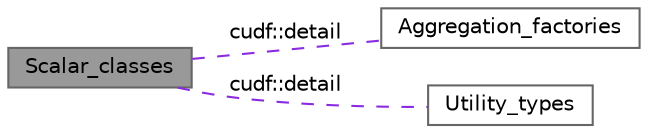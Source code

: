 digraph "Scalar_classes"
{
 // LATEX_PDF_SIZE
  bgcolor="transparent";
  edge [fontname=Helvetica,fontsize=10,labelfontname=Helvetica,labelfontsize=10];
  node [fontname=Helvetica,fontsize=10,shape=box,height=0.2,width=0.4];
  rankdir=LR;
  Node2 [id="Node000002",label="Aggregation_factories",height=0.2,width=0.4,color="grey40", fillcolor="white", style="filled",URL="$group__aggregation__factories.html",tooltip=" "];
  Node1 [id="Node000001",label="Scalar_classes",height=0.2,width=0.4,color="gray40", fillcolor="grey60", style="filled", fontcolor="black",tooltip=" "];
  Node3 [id="Node000003",label="Utility_types",height=0.2,width=0.4,color="grey40", fillcolor="white", style="filled",URL="$group__utility__types.html",tooltip=" "];
  Node1->Node2 [shape=plaintext, label="cudf::detail", color="blueviolet", dir="none", style="dashed"];
  Node1->Node3 [shape=plaintext, label="cudf::detail", color="blueviolet", dir="none", style="dashed"];
}
